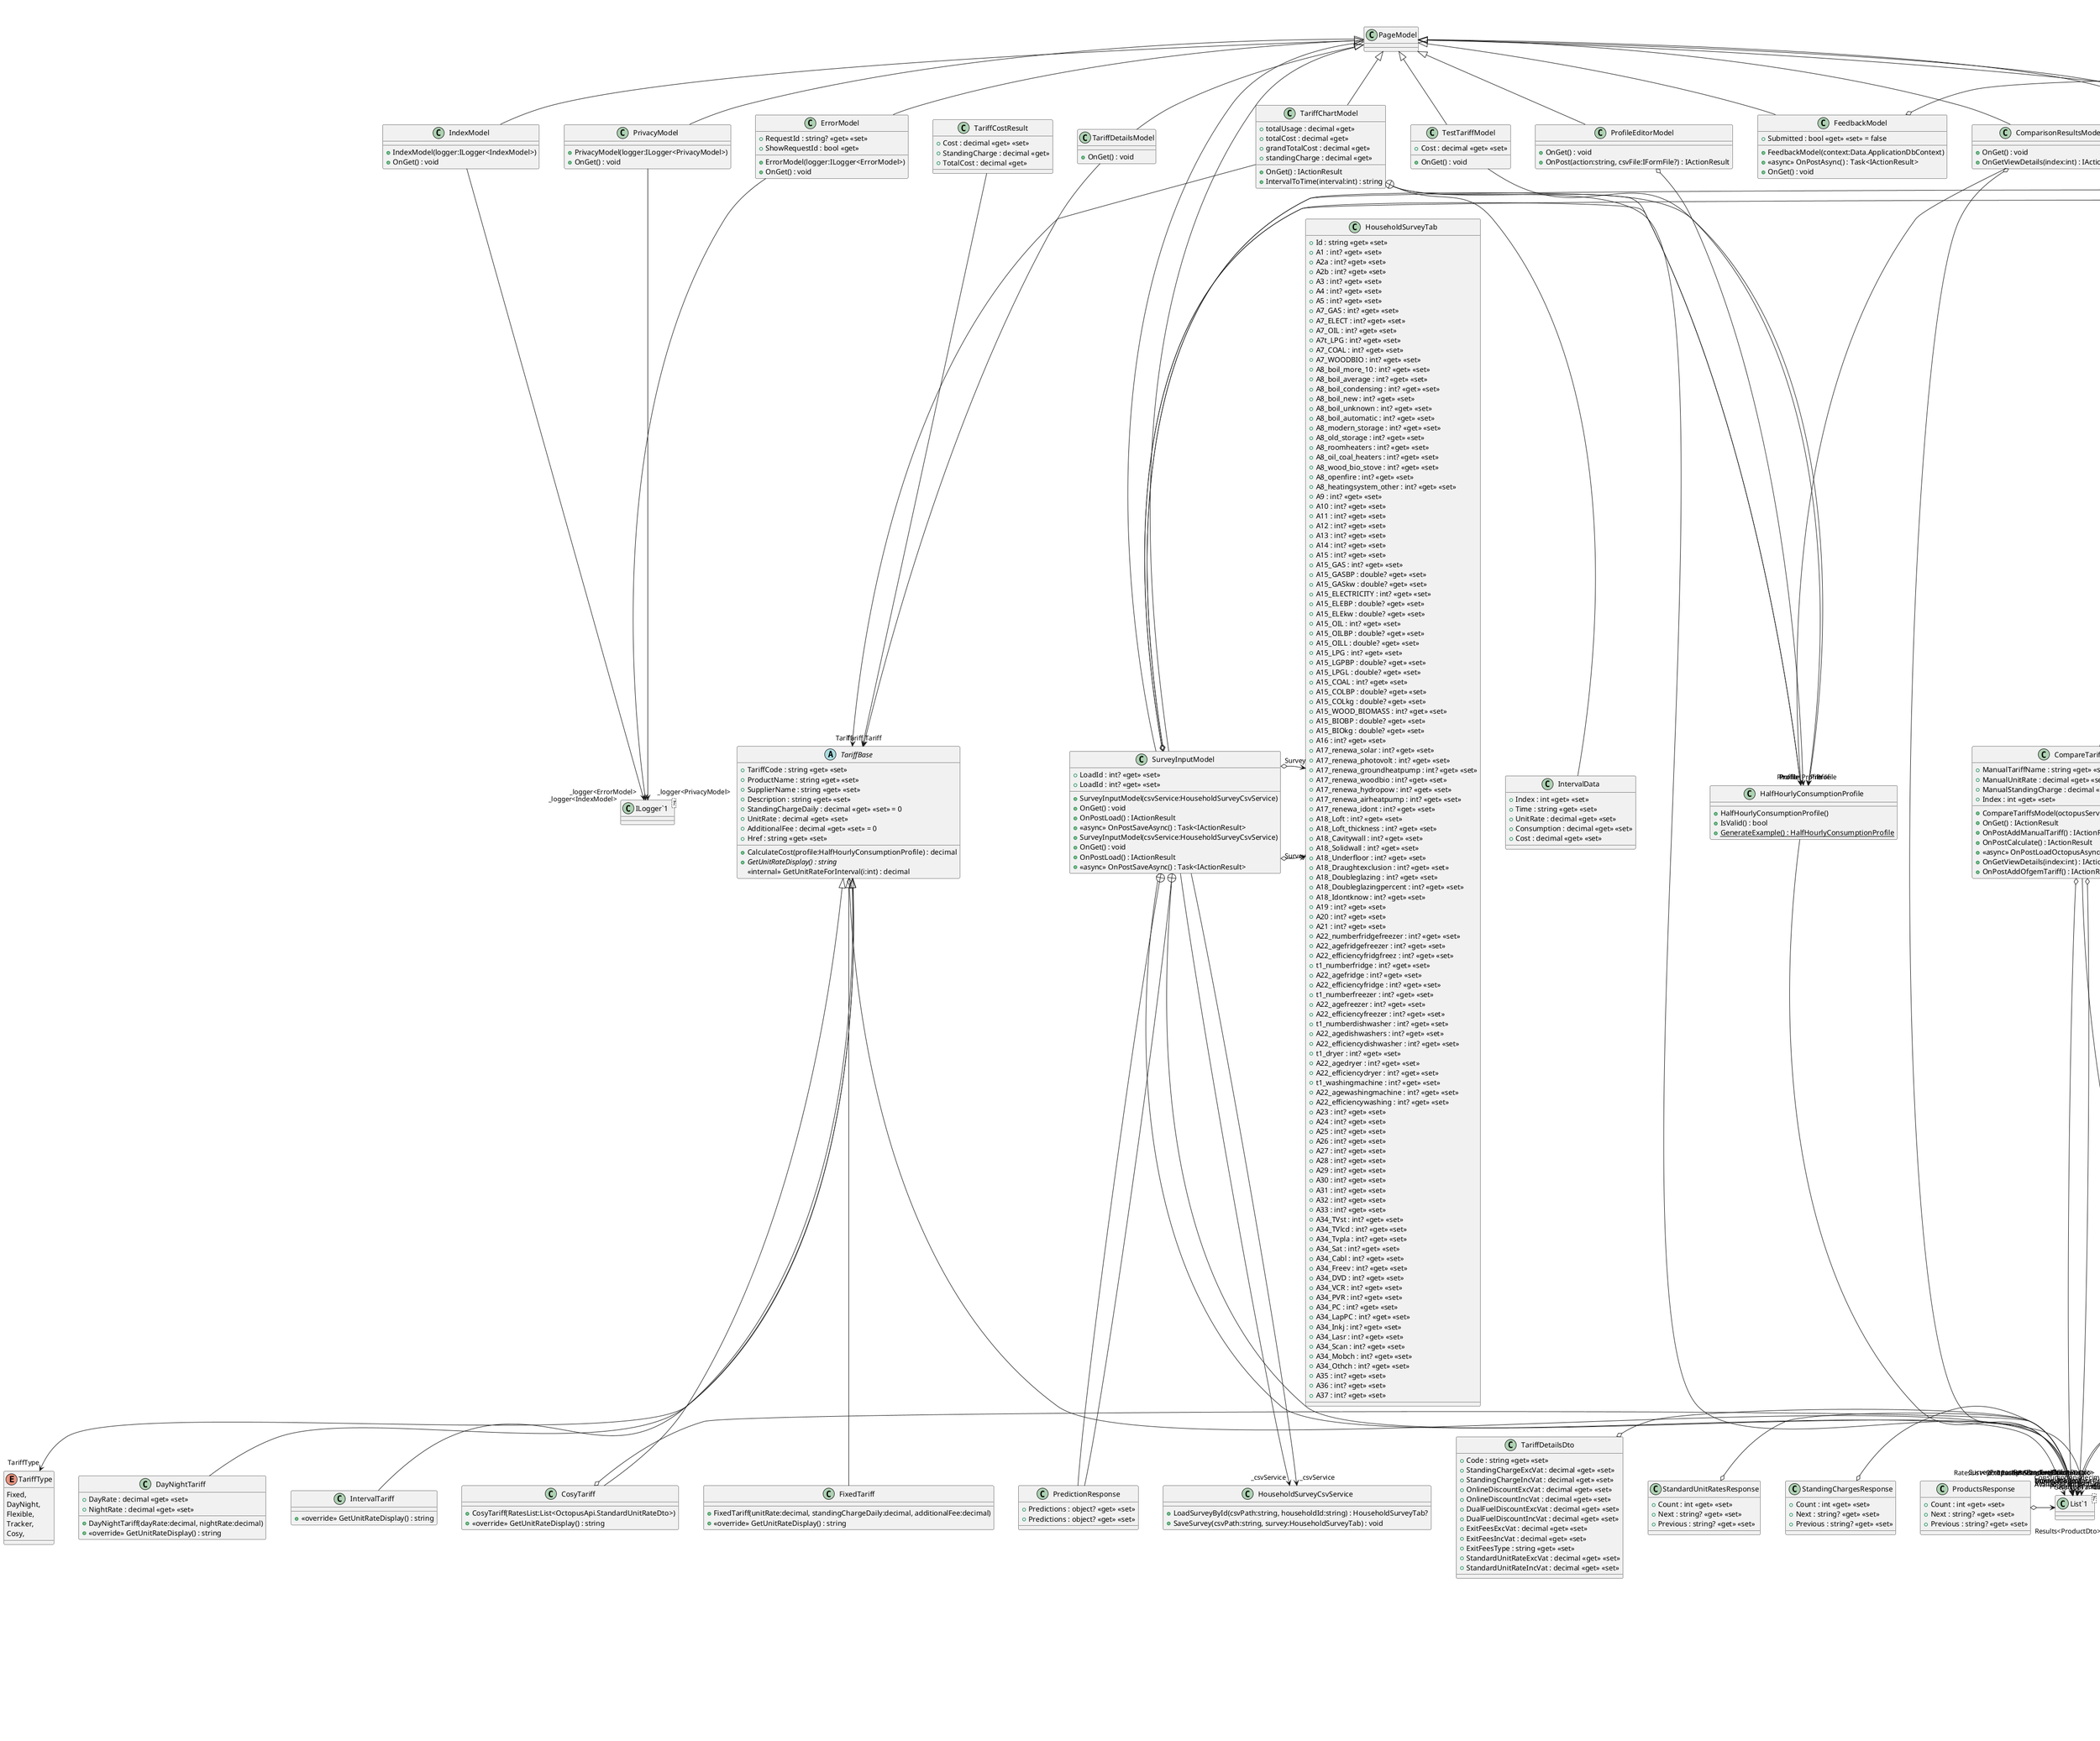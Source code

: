 @startuml
class "AddDbContext`1"<T> {
}
class "AddHttpClient`2"<T1,T2> {
}
class "AddSingleton`1"<T> {
}
class InitialCreate <<partial>> {
    # <<override>> BuildTargetModel(modelBuilder:ModelBuilder) : void
}
class InitialCreate <<partial>> {
    # <<override>> Up(migrationBuilder:MigrationBuilder) : void
    # <<override>> Down(migrationBuilder:MigrationBuilder) : void
}
Migration <|-- InitialCreate
class ApplicationDbContextModelSnapshot <<partial>> {
    # <<override>> BuildModel(modelBuilder:ModelBuilder) : void
}
ModelSnapshot <|-- ApplicationDbContextModelSnapshot
class LinkDto {
    + Href : string <<get>> <<set>>
    + Method : string <<get>> <<set>>
    + Rel : string <<get>> <<set>>
}
interface IOctopusTariffProvider {
    GetProductsAsync() : Task<ProductsResponse?>
    GetProductDetailsByUrlAsync(productUrl:string) : Task<ProductDto?>
    GetStandardUnitRatesAsync(productCode:string, tariffCode:string, regionCode:string) : Task<StandardUnitRatesResponse?>
    GetStandingChargesAsync(productCode:string, tariffCode:string, regionCode:string) : Task<StandingChargesResponse?>
}
class StandardUnitRatesResponse {
    + Count : int <<get>> <<set>>
    + Next : string? <<get>> <<set>>
    + Previous : string? <<get>> <<set>>
}
class StandardUnitRateDto {
    + ValueIncVat : decimal <<get>> <<set>>
    + ValueExcVat : decimal <<get>> <<set>>
    + PaymentMethod : string <<get>> <<set>>
    + PriceAvailability : string <<get>> <<set>>
    + IsVariable : bool <<get>> <<set>>
    + IsGreen : bool <<get>> <<set>>
    + ProductCode : string <<get>> <<set>>
    + TariffCode : string <<get>> <<set>>
}
class "List`1"<T> {
}
StandardUnitRatesResponse o-> "Results<StandardUnitRateDto>" "List`1"
StandardUnitRateDto --> "ValidFrom" DateTime
StandardUnitRateDto --> "ValidTo" DateTime
class StandingChargesResponse {
    + Count : int <<get>> <<set>>
    + Next : string? <<get>> <<set>>
    + Previous : string? <<get>> <<set>>
}
class StandingChargeDto {
    + ValueIncVat : decimal <<get>> <<set>>
    + ValueExcVat : decimal <<get>> <<set>>
    + PaymentMethod : string <<get>> <<set>>
    + PriceAvailability : string <<get>> <<set>>
    + ProductCode : string <<get>> <<set>>
    + TariffCode : string <<get>> <<set>>
}
class "List`1"<T> {
}
StandingChargesResponse o-> "Results<StandingChargeDto>" "List`1"
StandingChargeDto --> "ValidFrom" DateTime
StandingChargeDto --> "ValidTo" DateTime
class OctopusTariffService {
    + OctopusTariffService(httpClient:HttpClient)
    + <<async>> GetProductsAsync() : Task<ProductsResponse?>
    + <<async>> GetProductDetailsByUrlAsync(productUrl:string) : Task<ProductDto?>
    + <<async>> GetStandardUnitRatesAsync(productCode:string, tariffCode:string, regionCode:string) : Task<StandardUnitRatesResponse?>
    + <<async>> GetStandingChargesAsync(productCode:string, tariffCode:string, regionCode:string) : Task<StandingChargesResponse?>
}
IOctopusTariffProvider <|-- OctopusTariffService
OctopusTariffService --> "_httpClient" HttpClient
class ProductsResponse {
    + Count : int <<get>> <<set>>
    + Next : string? <<get>> <<set>>
    + Previous : string? <<get>> <<set>>
}
class ProductDto <<partial>> {
    + Code : string <<get>> <<set>>
    + Direction : string <<get>> <<set>>
    + FullName : string <<get>> <<set>>
    + DisplayName : string <<get>> <<set>>
    + Description : string <<get>> <<set>>
    + IsVariable : bool <<get>> <<set>>
    + IsGreen : bool <<get>> <<set>>
    + IsTracker : bool <<get>> <<set>>
    + IsPrepay : bool <<get>> <<set>>
    + IsBusiness : bool <<get>> <<set>>
    + IsRestricted : bool <<get>> <<set>>
    + Term : int? <<get>> <<set>>
    + Brand : string <<get>> <<set>>
}
class TariffDetailsDto {
    + Code : string <<get>> <<set>>
    + StandingChargeExcVat : decimal <<get>> <<set>>
    + StandingChargeIncVat : decimal <<get>> <<set>>
    + OnlineDiscountExcVat : decimal <<get>> <<set>>
    + OnlineDiscountIncVat : decimal <<get>> <<set>>
    + DualFuelDiscountExcVat : decimal <<get>> <<set>>
    + DualFuelDiscountIncVat : decimal <<get>> <<set>>
    + ExitFeesExcVat : decimal <<get>> <<set>>
    + ExitFeesIncVat : decimal <<get>> <<set>>
    + ExitFeesType : string <<get>> <<set>>
    + StandardUnitRateExcVat : decimal <<get>> <<set>>
    + StandardUnitRateIncVat : decimal <<get>> <<set>>
}
class "List`1"<T> {
}
class "Dictionary`2"<T1,T2> {
}
ProductsResponse o-> "Results<ProductDto>" "List`1"
ProductDto --> "AvailableFrom" DateTime
ProductDto --> "AvailableTo" DateTime
ProductDto o-> "Links<LinkDto>" "List`1"
ProductDto o-> "SingleRegisterElectricityTariffs<string,Dictionary<string, TariffDetailsDto>>" "Dictionary`2"
ProductDto o-> "DualRegisterElectricityTariffs<string,Dictionary<string, TariffDetailsDto>>" "Dictionary`2"
ProductDto o-> "ThreeRateElectricityTariffs<string,Dictionary<string, TariffDetailsDto>>" "Dictionary`2"
TariffDetailsDto o-> "Links<LinkDto>" "List`1"
class Normalizer {
    + Normalizer()
    - LoadPmml(filePath:string) : void
    + GetNormalizationRules(fieldName:string) : (decimal Min, decimal Max)
    + Normalize(fieldName:string, value:decimal) : decimal
}
class "Dictionary`2"<T1,T2> {
}
Normalizer o-> "_normalizationRules<string,(decimal Min, decimal Max)>" "Dictionary`2"
class CosyTariff {
    + CosyTariff(RatesList:List<OctopusApi.StandardUnitRateDto>)
    + <<override>> GetUnitRateDisplay() : string
}
class "List`1"<T> {
}
TariffBase <|-- CosyTariff
CosyTariff o-> "RatesList<OctopusApi.StandardUnitRateDto>" "List`1"
class FixedTariff {
    + FixedTariff(unitRate:decimal, standingChargeDaily:decimal, additionalFee:decimal)
    + <<override>> GetUnitRateDisplay() : string
}
TariffBase <|-- FixedTariff
class HouseholdSurveyCsvService {
    + LoadSurveyById(csvPath:string, householdId:string) : HouseholdSurveyTab?
    + SaveSurvey(csvPath:string, survey:HouseholdSurveyTab) : void
}
abstract class TariffBase {
    + TariffCode : string <<get>> <<set>>
    + ProductName : string <<get>> <<set>>
    + SupplierName : string <<get>> <<set>>
    + Description : string <<get>> <<set>>
    + StandingChargeDaily : decimal <<get>> <<set>> = 0
    + UnitRate : decimal <<get>> <<set>>
    + AdditionalFee : decimal <<get>> <<set>> = 0
    + Href : string <<get>> <<set>>
    + CalculateCost(profile:HalfHourlyConsumptionProfile) : decimal
    + {abstract} GetUnitRateDisplay() : string
    <<internal>> GetUnitRateForInterval(i:int) : decimal
}
class "List`1"<T> {
}
TariffBase --> "TariffType" TariffType
TariffBase o-> "UnitRatesPerInterval<decimal>" "List`1"
class HouseholdSurveyTab {
    + Id : string <<get>> <<set>>
    + A1 : int? <<get>> <<set>>
    + A2a : int? <<get>> <<set>>
    + A2b : int? <<get>> <<set>>
    + A3 : int? <<get>> <<set>>
    + A4 : int? <<get>> <<set>>
    + A5 : int? <<get>> <<set>>
    + A7_GAS : int? <<get>> <<set>>
    + A7_ELECT : int? <<get>> <<set>>
    + A7_OIL : int? <<get>> <<set>>
    + A7t_LPG : int? <<get>> <<set>>
    + A7_COAL : int? <<get>> <<set>>
    + A7_WOODBIO : int? <<get>> <<set>>
    + A8_boil_more_10 : int? <<get>> <<set>>
    + A8_boil_average : int? <<get>> <<set>>
    + A8_boil_condensing : int? <<get>> <<set>>
    + A8_boil_new : int? <<get>> <<set>>
    + A8_boil_unknown : int? <<get>> <<set>>
    + A8_boil_automatic : int? <<get>> <<set>>
    + A8_modern_storage : int? <<get>> <<set>>
    + A8_old_storage : int? <<get>> <<set>>
    + A8_roomheaters : int? <<get>> <<set>>
    + A8_oil_coal_heaters : int? <<get>> <<set>>
    + A8_wood_bio_stove : int? <<get>> <<set>>
    + A8_openfire : int? <<get>> <<set>>
    + A8_heatingsystem_other : int? <<get>> <<set>>
    + A9 : int? <<get>> <<set>>
    + A10 : int? <<get>> <<set>>
    + A11 : int? <<get>> <<set>>
    + A12 : int? <<get>> <<set>>
    + A13 : int? <<get>> <<set>>
    + A14 : int? <<get>> <<set>>
    + A15 : int? <<get>> <<set>>
    + A15_GAS : int? <<get>> <<set>>
    + A15_GASBP : double? <<get>> <<set>>
    + A15_GASkw : double? <<get>> <<set>>
    + A15_ELECTRICITY : int? <<get>> <<set>>
    + A15_ELEBP : double? <<get>> <<set>>
    + A15_ELEkw : double? <<get>> <<set>>
    + A15_OIL : int? <<get>> <<set>>
    + A15_OILBP : double? <<get>> <<set>>
    + A15_OILL : double? <<get>> <<set>>
    + A15_LPG : int? <<get>> <<set>>
    + A15_LGPBP : double? <<get>> <<set>>
    + A15_LPGL : double? <<get>> <<set>>
    + A15_COAL : int? <<get>> <<set>>
    + A15_COLBP : double? <<get>> <<set>>
    + A15_COLkg : double? <<get>> <<set>>
    + A15_WOOD_BIOMASS : int? <<get>> <<set>>
    + A15_BIOBP : double? <<get>> <<set>>
    + A15_BIOkg : double? <<get>> <<set>>
    + A16 : int? <<get>> <<set>>
    + A17_renewa_solar : int? <<get>> <<set>>
    + A17_renewa_photovolt : int? <<get>> <<set>>
    + A17_renewa_groundheatpump : int? <<get>> <<set>>
    + A17_renewa_woodbio : int? <<get>> <<set>>
    + A17_renewa_hydropow : int? <<get>> <<set>>
    + A17_renewa_airheatpump : int? <<get>> <<set>>
    + A17_renewa_idont : int? <<get>> <<set>>
    + A18_Loft : int? <<get>> <<set>>
    + A18_Loft_thickness : int? <<get>> <<set>>
    + A18_Cavitywall : int? <<get>> <<set>>
    + A18_Solidwall : int? <<get>> <<set>>
    + A18_Underfloor : int? <<get>> <<set>>
    + A18_Draughtexclusion : int? <<get>> <<set>>
    + A18_Doubleglazing : int? <<get>> <<set>>
    + A18_Doubleglazingpercent : int? <<get>> <<set>>
    + A18_Idontknow : int? <<get>> <<set>>
    + A19 : int? <<get>> <<set>>
    + A20 : int? <<get>> <<set>>
    + A21 : int? <<get>> <<set>>
    + A22_numberfridgefreezer : int? <<get>> <<set>>
    + A22_agefridgefreezer : int? <<get>> <<set>>
    + A22_efficiencyfridgfreez : int? <<get>> <<set>>
    + t1_numberfridge : int? <<get>> <<set>>
    + A22_agefridge : int? <<get>> <<set>>
    + A22_efficiencyfridge : int? <<get>> <<set>>
    + t1_numberfreezer : int? <<get>> <<set>>
    + A22_agefreezer : int? <<get>> <<set>>
    + A22_efficiencyfreezer : int? <<get>> <<set>>
    + t1_numberdishwasher : int? <<get>> <<set>>
    + A22_agedishwashers : int? <<get>> <<set>>
    + A22_efficiencydishwasher : int? <<get>> <<set>>
    + t1_dryer : int? <<get>> <<set>>
    + A22_agedryer : int? <<get>> <<set>>
    + A22_efficiencydryer : int? <<get>> <<set>>
    + t1_washingmachine : int? <<get>> <<set>>
    + A22_agewashingmachine : int? <<get>> <<set>>
    + A22_efficiencywashing : int? <<get>> <<set>>
    + A23 : int? <<get>> <<set>>
    + A24 : int? <<get>> <<set>>
    + A25 : int? <<get>> <<set>>
    + A26 : int? <<get>> <<set>>
    + A27 : int? <<get>> <<set>>
    + A28 : int? <<get>> <<set>>
    + A29 : int? <<get>> <<set>>
    + A30 : int? <<get>> <<set>>
    + A31 : int? <<get>> <<set>>
    + A32 : int? <<get>> <<set>>
    + A33 : int? <<get>> <<set>>
    + A34_TVst : int? <<get>> <<set>>
    + A34_TVlcd : int? <<get>> <<set>>
    + A34_Tvpla : int? <<get>> <<set>>
    + A34_Sat : int? <<get>> <<set>>
    + A34_Cabl : int? <<get>> <<set>>
    + A34_Freev : int? <<get>> <<set>>
    + A34_DVD : int? <<get>> <<set>>
    + A34_VCR : int? <<get>> <<set>>
    + A34_PVR : int? <<get>> <<set>>
    + A34_PC : int? <<get>> <<set>>
    + A34_LapPC : int? <<get>> <<set>>
    + A34_Inkj : int? <<get>> <<set>>
    + A34_Lasr : int? <<get>> <<set>>
    + A34_Scan : int? <<get>> <<set>>
    + A34_Mobch : int? <<get>> <<set>>
    + A34_Othch : int? <<get>> <<set>>
    + A35 : int? <<get>> <<set>>
    + A36 : int? <<get>> <<set>>
    + A37 : int? <<get>> <<set>>
}
enum TariffType {
    Fixed,
    DayNight,
    Flexible,
    Tracker,
    Cosy,
}
class FeedbackResponse {
    + Id : int <<get>> <<set>>
    + LiveInUK : bool? <<get>> <<set>>
    + ProjectRelevant : bool? <<get>> <<set>>
    + AIProfileAccurate : bool? <<get>> <<set>>
    + Suggestions : string <<get>> <<set>>
    + CalculatorBetter : bool? <<get>> <<set>>
}
FeedbackResponse o-> "SubmittedAt" DateTime
class HouseholdSurveyQuestionLabels <<static>> {
    + {static} GetLabels() : Dictionary<string, string>
}
class DayNightTariff {
    + DayRate : decimal <<get>> <<set>>
    + NightRate : decimal <<get>> <<set>>
    + DayNightTariff(dayRate:decimal, nightRate:decimal)
    + <<override>> GetUnitRateDisplay() : string
}
TariffBase <|-- DayNightTariff
class HalfHourlyConsumptionProfile {
    + HalfHourlyConsumptionProfile()
    + IsValid() : bool
    + {static} GenerateExample() : HalfHourlyConsumptionProfile
}
class "List`1"<T> {
}
HalfHourlyConsumptionProfile --> "Consumption<decimal>" "List`1"
class IntervalTariff {
    + <<override>> GetUnitRateDisplay() : string
}
TariffBase <|-- IntervalTariff
class SessionExtensions <<static>> {
    {static} - SessionExtensions()
    - {static} ConfigurePolymorphism(typeInfo:JsonTypeInfo) : void
    + {static} SetObject(session:ISession, key:string, value:T) : void
    + {static} GetObject(session:ISession, key:string) : T?
}
SessionExtensions --> "options" JsonSerializerOptions
class FeedbackModel {
    + FeedbackModel(context:Data.ApplicationDbContext)
    + Submitted : bool <<get>> <<set>> = false
    + <<async>> OnPostAsync() : Task<IActionResult>
    + OnGet() : void
}
PageModel <|-- FeedbackModel
FeedbackModel o-> "Response" FeedbackResponse
class SurveyInputModel {
    + SurveyInputModel(csvService:HouseholdSurveyCsvService)
    + LoadId : int? <<get>> <<set>>
    + OnGet() : void
    + OnPostLoad() : IActionResult
    + <<async>> OnPostSaveAsync() : Task<IActionResult>
}
class "List`1"<T> {
}
class "Dictionary`2"<T1,T2> {
}
class PredictionResponse {
    + Predictions : object? <<get>> <<set>>
}
PageModel <|-- SurveyInputModel
SurveyInputModel --> "_csvService" HouseholdSurveyCsvService
SurveyInputModel o-> "Survey" HouseholdSurveyTab
SurveyInputModel o-> "Profile" HalfHourlyConsumptionProfile
SurveyInputModel o-> "SurveyProperties<PropertyInfo>" "List`1"
SurveyInputModel o-> "QuestionLabels<string,string>" "Dictionary`2"
SurveyInputModel +-- PredictionResponse
class FeedbackResultsModel {
    + FeedbackResultsModel(context:ApplicationDbContext)
    + <<async>> OnGetAsync() : Task
}
class "IList`1"<T> {
}
PageModel <|-- FeedbackResultsModel
FeedbackResultsModel --> "_context" ApplicationDbContext
FeedbackResultsModel --> "FeedbackResponses<FeedbackResponse>" "IList`1"
class TariffDetailsModel {
    + OnGet() : void
}
PageModel <|-- TariffDetailsModel
TariffDetailsModel --> "Tariff" TariffBase
class ErrorModel {
    + RequestId : string? <<get>> <<set>>
    + ShowRequestId : bool <<get>>
    + ErrorModel(logger:ILogger<ErrorModel>)
    + OnGet() : void
}
class "ILogger`1"<T> {
}
PageModel <|-- ErrorModel
ErrorModel --> "_logger<ErrorModel>" "ILogger`1"
class PrivacyModel {
    + PrivacyModel(logger:ILogger<PrivacyModel>)
    + OnGet() : void
}
class "ILogger`1"<T> {
}
PageModel <|-- PrivacyModel
PrivacyModel --> "_logger<PrivacyModel>" "ILogger`1"
class TariffChartModel {
    + totalUsage : decimal <<get>>
    + totalCost : decimal <<get>>
    + grandTotalCost : decimal <<get>>
    + standingCharge : decimal <<get>>
    + OnGet() : IActionResult
    + IntervalToTime(interval:int) : string
}
class "List`1"<T> {
}
class IntervalData {
    + Index : int <<get>> <<set>>
    + Time : string <<get>> <<set>>
    + UnitRate : decimal <<get>> <<set>>
    + Consumption : decimal <<get>> <<set>>
    + Cost : decimal <<get>> <<set>>
}
PageModel <|-- TariffChartModel
TariffChartModel --> "Tariff" TariffBase
TariffChartModel --> "Profile" HalfHourlyConsumptionProfile
TariffChartModel o-> "IntervalChartData<IntervalData>" "List`1"
TariffChartModel +-- IntervalData
class SurveyInputModel {
    + SurveyInputModel(csvService:HouseholdSurveyCsvService)
    + LoadId : int? <<get>> <<set>>
    + OnGet() : void
    + OnPostLoad() : IActionResult
    + <<async>> OnPostSaveAsync() : Task<IActionResult>
}
class "List`1"<T> {
}
class "Dictionary`2"<T1,T2> {
}
class PredictionResponse {
    + Predictions : object? <<get>> <<set>>
}
PageModel <|-- SurveyInputModel
SurveyInputModel --> "_csvService" HouseholdSurveyCsvService
SurveyInputModel o-> "Survey" HouseholdSurveyTab
SurveyInputModel o-> "Profile" HalfHourlyConsumptionProfile
SurveyInputModel o-> "SurveyProperties<PropertyInfo>" "List`1"
SurveyInputModel o-> "QuestionLabels<string,string>" "Dictionary`2"
SurveyInputModel +-- PredictionResponse
class ComparisonResultsModel {
    + OnGet() : void
    + OnGetViewDetails(index:int) : IActionResult
}
class TariffCostResult {
    + Cost : decimal <<get>> <<set>>
    + StandingCharge : decimal <<get>>
    + TotalCost : decimal <<get>>
}
class "List`1"<T> {
}
PageModel <|-- ComparisonResultsModel
ComparisonResultsModel --> "Profile" HalfHourlyConsumptionProfile
ComparisonResultsModel o-> "Results<TariffCostResult>" "List`1"
TariffCostResult --> "Tariff" TariffBase
class CompareTariffsModel {
    + CompareTariffsModel(octopusService:IOctopusTariffProvider)
    + ManualTariffName : string <<get>> <<set>>
    + ManualUnitRate : decimal <<get>> <<set>>
    + ManualStandingCharge : decimal <<get>> <<set>>
    + Index : int <<get>> <<set>>
    + OnGet() : IActionResult
    + OnPostAddManualTariff() : IActionResult
    + OnPostCalculate() : IActionResult
    + <<async>> OnPostLoadOctopusAsync() : Task<IActionResult>
    + OnGetViewDetails(index:int) : IActionResult
    + OnPostAddOfgemTariff() : IActionResult
}
class "List`1"<T> {
}
PageModel <|-- CompareTariffsModel
CompareTariffsModel --> "_octopusService" IOctopusTariffProvider
CompareTariffsModel o-> "AvailableTariffs<TariffBase>" "List`1"
CompareTariffsModel o-> "SelectedTariffs<int>" "List`1"
class OctopusTestModel {
    + OctopusTestModel(octopusService:IOctopusTariffProvider)
    + <<async>> OnGetAsync() : Task
}
class "List`1"<T> {
}
class "Dictionary`2"<T1,T2> {
}
PageModel <|-- OctopusTestModel
OctopusTestModel --> "_octopusService" IOctopusTariffProvider
OctopusTestModel o-> "Products<ProductDto>" "List`1"
OctopusTestModel o-> "TariffsByProduct<string,List<TariffDetailsDto>>" "Dictionary`2"
OctopusTestModel o-> "UnitRatesByTariff<string,List<StandardUnitRateDto>>" "Dictionary`2"
class ProfileEditorModel {
    + OnGet() : void
    + OnPost(action:string, csvFile:IFormFile?) : IActionResult
}
PageModel <|-- ProfileEditorModel
ProfileEditorModel o-> "Profile" HalfHourlyConsumptionProfile
class TestTariffModel {
    + Cost : decimal <<get>> <<set>>
    + OnGet() : void
}
PageModel <|-- TestTariffModel
TestTariffModel --> "Profile" HalfHourlyConsumptionProfile
class IndexModel {
    + IndexModel(logger:ILogger<IndexModel>)
    + OnGet() : void
}
class "ILogger`1"<T> {
}
PageModel <|-- IndexModel
IndexModel --> "_logger<IndexModel>" "ILogger`1"
class ApplicationDbContext {
    + ApplicationDbContext(options:DbContextOptions<ApplicationDbContext>)
}
class "DbSet`1"<T> {
}
DbContext <|-- ApplicationDbContext
ApplicationDbContext --> "FeedbackResponses<FeedbackResponse>" "DbSet`1"
@enduml
